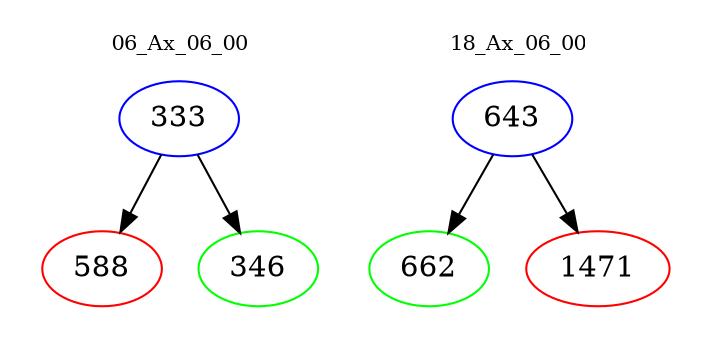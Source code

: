 digraph{
subgraph cluster_0 {
color = white
label = "06_Ax_06_00";
fontsize=10;
T0_333 [label="333", color="blue"]
T0_333 -> T0_588 [color="black"]
T0_588 [label="588", color="red"]
T0_333 -> T0_346 [color="black"]
T0_346 [label="346", color="green"]
}
subgraph cluster_1 {
color = white
label = "18_Ax_06_00";
fontsize=10;
T1_643 [label="643", color="blue"]
T1_643 -> T1_662 [color="black"]
T1_662 [label="662", color="green"]
T1_643 -> T1_1471 [color="black"]
T1_1471 [label="1471", color="red"]
}
}
